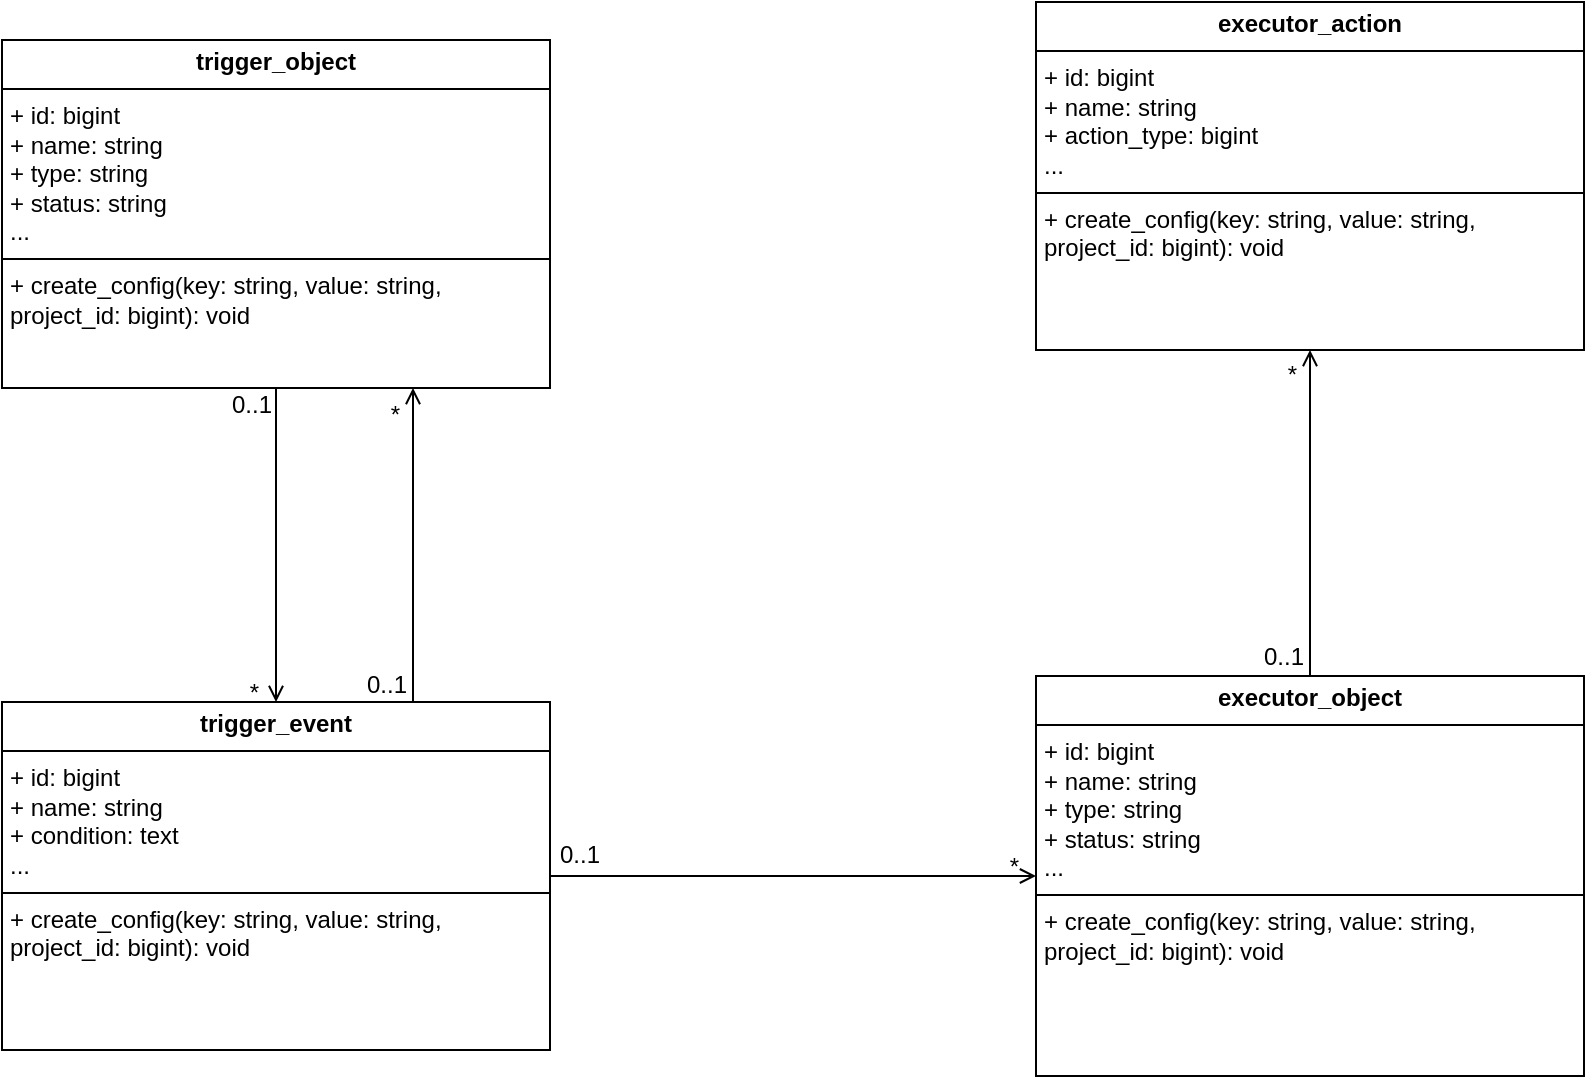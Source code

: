 <mxfile version="26.1.1">
  <diagram id="C5RBs43oDa-KdzZeNtuy" name="Page-1">
    <mxGraphModel dx="-694" dy="1225" grid="0" gridSize="10" guides="1" tooltips="1" connect="1" arrows="1" fold="1" page="0" pageScale="1" pageWidth="827" pageHeight="1169" math="0" shadow="0">
      <root>
        <mxCell id="WIyWlLk6GJQsqaUBKTNV-0" />
        <mxCell id="WIyWlLk6GJQsqaUBKTNV-1" parent="WIyWlLk6GJQsqaUBKTNV-0" />
        <mxCell id="dC9somF3lRVfRo-FaVY6-20" value="&lt;p style=&quot;margin:0px;margin-top:4px;text-align:center;&quot;&gt;&lt;b&gt;trigger_object&lt;/b&gt;&lt;/p&gt;&lt;hr size=&quot;1&quot; style=&quot;border-style:solid;&quot;&gt;&lt;p style=&quot;margin:0px;margin-left:4px;&quot;&gt;&lt;span style=&quot;background-color: transparent; color: light-dark(rgb(0, 0, 0), rgb(255, 255, 255));&quot;&gt;+ id: bigint&lt;/span&gt;&lt;/p&gt;&lt;p style=&quot;margin:0px;margin-left:4px;&quot;&gt;&lt;span style=&quot;background-color: transparent; color: light-dark(rgb(0, 0, 0), rgb(255, 255, 255));&quot;&gt;+ name: string&lt;/span&gt;&lt;/p&gt;&lt;p style=&quot;margin:0px;margin-left:4px;&quot;&gt;+ type: string&lt;/p&gt;&lt;p style=&quot;margin:0px;margin-left:4px;&quot;&gt;+ status: string&lt;/p&gt;&lt;p style=&quot;margin:0px;margin-left:4px;&quot;&gt;...&lt;/p&gt;&lt;hr size=&quot;1&quot; style=&quot;border-style:solid;&quot;&gt;&lt;p style=&quot;margin:0px;margin-left:4px;&quot;&gt;&lt;span style=&quot;background-color: transparent; color: light-dark(rgb(0, 0, 0), rgb(255, 255, 255));&quot;&gt;+ create_config(key: string, value: string, project_id: bigint): void&lt;/span&gt;&lt;/p&gt;&lt;p style=&quot;margin:0px;margin-left:4px;&quot;&gt;&lt;br&gt;&lt;/p&gt;" style="verticalAlign=top;align=left;overflow=fill;html=1;whiteSpace=wrap;" parent="WIyWlLk6GJQsqaUBKTNV-1" vertex="1">
          <mxGeometry x="2135" y="-237" width="274" height="174" as="geometry" />
        </mxCell>
        <mxCell id="dC9somF3lRVfRo-FaVY6-21" value="&lt;p style=&quot;margin:0px;margin-top:4px;text-align:center;&quot;&gt;&lt;b&gt;executor_object&lt;/b&gt;&lt;/p&gt;&lt;hr size=&quot;1&quot; style=&quot;border-style:solid;&quot;&gt;&lt;p style=&quot;margin: 0px 0px 0px 4px;&quot;&gt;&lt;span style=&quot;background-color: transparent; color: light-dark(rgb(0, 0, 0), rgb(255, 255, 255));&quot;&gt;+ id: bigint&lt;/span&gt;&lt;/p&gt;&lt;p style=&quot;margin: 0px 0px 0px 4px;&quot;&gt;&lt;span style=&quot;background-color: transparent; color: light-dark(rgb(0, 0, 0), rgb(255, 255, 255));&quot;&gt;+ name: string&lt;/span&gt;&lt;/p&gt;&lt;p style=&quot;margin: 0px 0px 0px 4px;&quot;&gt;+ type: string&lt;/p&gt;&lt;p style=&quot;margin: 0px 0px 0px 4px;&quot;&gt;+ status: string&lt;/p&gt;&lt;p style=&quot;margin: 0px 0px 0px 4px;&quot;&gt;...&lt;/p&gt;&lt;hr size=&quot;1&quot; style=&quot;border-style:solid;&quot;&gt;&lt;p style=&quot;margin:0px;margin-left:4px;&quot;&gt;&lt;span style=&quot;background-color: transparent; color: light-dark(rgb(0, 0, 0), rgb(255, 255, 255));&quot;&gt;+ create_config(key: string, value: string, project_id: bigint): void&lt;/span&gt;&lt;/p&gt;&lt;p style=&quot;margin:0px;margin-left:4px;&quot;&gt;&lt;br&gt;&lt;/p&gt;" style="verticalAlign=top;align=left;overflow=fill;html=1;whiteSpace=wrap;" parent="WIyWlLk6GJQsqaUBKTNV-1" vertex="1">
          <mxGeometry x="2652" y="81" width="274" height="200" as="geometry" />
        </mxCell>
        <mxCell id="dC9somF3lRVfRo-FaVY6-24" value="&lt;p style=&quot;margin:0px;margin-top:4px;text-align:center;&quot;&gt;&lt;b&gt;trigger_event&lt;/b&gt;&lt;/p&gt;&lt;hr size=&quot;1&quot; style=&quot;border-style:solid;&quot;&gt;&lt;p style=&quot;margin:0px;margin-left:4px;&quot;&gt;&lt;span style=&quot;background-color: transparent; color: light-dark(rgb(0, 0, 0), rgb(255, 255, 255));&quot;&gt;+ id: bigint&lt;/span&gt;&lt;/p&gt;&lt;p style=&quot;margin:0px;margin-left:4px;&quot;&gt;&lt;span style=&quot;background-color: transparent; color: light-dark(rgb(0, 0, 0), rgb(255, 255, 255));&quot;&gt;+ name: string&lt;/span&gt;&lt;/p&gt;&lt;p style=&quot;margin:0px;margin-left:4px;&quot;&gt;+ condition: text&lt;/p&gt;&lt;p style=&quot;margin:0px;margin-left:4px;&quot;&gt;...&lt;/p&gt;&lt;hr size=&quot;1&quot; style=&quot;border-style:solid;&quot;&gt;&lt;p style=&quot;margin:0px;margin-left:4px;&quot;&gt;&lt;span style=&quot;background-color: transparent; color: light-dark(rgb(0, 0, 0), rgb(255, 255, 255));&quot;&gt;+ create_config(key: string, value: string, project_id: bigint): void&lt;/span&gt;&lt;/p&gt;&lt;p style=&quot;margin:0px;margin-left:4px;&quot;&gt;&lt;br&gt;&lt;/p&gt;" style="verticalAlign=top;align=left;overflow=fill;html=1;whiteSpace=wrap;" parent="WIyWlLk6GJQsqaUBKTNV-1" vertex="1">
          <mxGeometry x="2135" y="94" width="274" height="174" as="geometry" />
        </mxCell>
        <mxCell id="dC9somF3lRVfRo-FaVY6-25" value="&lt;p style=&quot;margin:0px;margin-top:4px;text-align:center;&quot;&gt;&lt;b&gt;executor_action&lt;/b&gt;&lt;/p&gt;&lt;hr size=&quot;1&quot; style=&quot;border-style:solid;&quot;&gt;&lt;p style=&quot;margin:0px;margin-left:4px;&quot;&gt;&lt;span style=&quot;background-color: transparent; color: light-dark(rgb(0, 0, 0), rgb(255, 255, 255));&quot;&gt;+ id: bigint&lt;/span&gt;&lt;/p&gt;&lt;p style=&quot;margin:0px;margin-left:4px;&quot;&gt;&lt;span style=&quot;background-color: transparent; color: light-dark(rgb(0, 0, 0), rgb(255, 255, 255));&quot;&gt;+ name: string&lt;/span&gt;&lt;/p&gt;&lt;p style=&quot;margin:0px;margin-left:4px;&quot;&gt;+ action_type: bigint&lt;/p&gt;&lt;p style=&quot;margin:0px;margin-left:4px;&quot;&gt;...&lt;/p&gt;&lt;hr size=&quot;1&quot; style=&quot;border-style:solid;&quot;&gt;&lt;p style=&quot;margin:0px;margin-left:4px;&quot;&gt;&lt;span style=&quot;background-color: transparent; color: light-dark(rgb(0, 0, 0), rgb(255, 255, 255));&quot;&gt;+ create_config(key: string, value: string, project_id: bigint): void&lt;/span&gt;&lt;/p&gt;&lt;p style=&quot;margin:0px;margin-left:4px;&quot;&gt;&lt;br&gt;&lt;/p&gt;" style="verticalAlign=top;align=left;overflow=fill;html=1;whiteSpace=wrap;" parent="WIyWlLk6GJQsqaUBKTNV-1" vertex="1">
          <mxGeometry x="2652" y="-256" width="274" height="174" as="geometry" />
        </mxCell>
        <mxCell id="dC9somF3lRVfRo-FaVY6-31" value="" style="endArrow=open;shadow=0;strokeWidth=1;rounded=0;curved=0;endFill=1;edgeStyle=elbowEdgeStyle;elbow=vertical;entryX=0.5;entryY=0;entryDx=0;entryDy=0;exitX=0.5;exitY=1;exitDx=0;exitDy=0;" parent="WIyWlLk6GJQsqaUBKTNV-1" source="dC9somF3lRVfRo-FaVY6-20" target="dC9somF3lRVfRo-FaVY6-24" edge="1">
          <mxGeometry x="0.5" y="41" relative="1" as="geometry">
            <mxPoint x="1873" y="115.53" as="sourcePoint" />
            <mxPoint x="2001" y="115.53" as="targetPoint" />
            <mxPoint x="-40" y="32" as="offset" />
          </mxGeometry>
        </mxCell>
        <mxCell id="dC9somF3lRVfRo-FaVY6-32" value="0..1" style="resizable=0;align=left;verticalAlign=bottom;labelBackgroundColor=none;fontSize=12;" parent="dC9somF3lRVfRo-FaVY6-31" connectable="0" vertex="1">
          <mxGeometry x="-1" relative="1" as="geometry">
            <mxPoint x="-24" y="17" as="offset" />
          </mxGeometry>
        </mxCell>
        <mxCell id="dC9somF3lRVfRo-FaVY6-33" value="*" style="resizable=0;align=right;verticalAlign=bottom;labelBackgroundColor=none;fontSize=12;" parent="dC9somF3lRVfRo-FaVY6-31" connectable="0" vertex="1">
          <mxGeometry x="1" relative="1" as="geometry">
            <mxPoint x="-7" y="4" as="offset" />
          </mxGeometry>
        </mxCell>
        <mxCell id="dC9somF3lRVfRo-FaVY6-35" value="" style="endArrow=open;shadow=0;strokeWidth=1;rounded=0;curved=0;endFill=1;edgeStyle=elbowEdgeStyle;elbow=vertical;entryX=0.5;entryY=1;entryDx=0;entryDy=0;exitX=0.5;exitY=0;exitDx=0;exitDy=0;" parent="WIyWlLk6GJQsqaUBKTNV-1" source="dC9somF3lRVfRo-FaVY6-21" target="dC9somF3lRVfRo-FaVY6-25" edge="1">
          <mxGeometry x="0.5" y="41" relative="1" as="geometry">
            <mxPoint x="2632" y="26" as="sourcePoint" />
            <mxPoint x="2632" y="110" as="targetPoint" />
            <mxPoint x="-40" y="32" as="offset" />
          </mxGeometry>
        </mxCell>
        <mxCell id="dC9somF3lRVfRo-FaVY6-36" value="0..1" style="resizable=0;align=left;verticalAlign=bottom;labelBackgroundColor=none;fontSize=12;" parent="dC9somF3lRVfRo-FaVY6-35" connectable="0" vertex="1">
          <mxGeometry x="-1" relative="1" as="geometry">
            <mxPoint x="-25" y="-1" as="offset" />
          </mxGeometry>
        </mxCell>
        <mxCell id="dC9somF3lRVfRo-FaVY6-37" value="*" style="resizable=0;align=right;verticalAlign=bottom;labelBackgroundColor=none;fontSize=12;" parent="dC9somF3lRVfRo-FaVY6-35" connectable="0" vertex="1">
          <mxGeometry x="1" relative="1" as="geometry">
            <mxPoint x="-5" y="21" as="offset" />
          </mxGeometry>
        </mxCell>
        <mxCell id="S0q74mxe6qHEjbvTjdwv-3" value="" style="endArrow=open;shadow=0;strokeWidth=1;rounded=0;endFill=1;elbow=vertical;exitX=1;exitY=0.5;exitDx=0;exitDy=0;entryX=0;entryY=0.5;entryDx=0;entryDy=0;" edge="1" parent="WIyWlLk6GJQsqaUBKTNV-1" source="dC9somF3lRVfRo-FaVY6-24" target="dC9somF3lRVfRo-FaVY6-21">
          <mxGeometry x="0.5" y="41" relative="1" as="geometry">
            <mxPoint x="2430" y="180.5" as="sourcePoint" />
            <mxPoint x="2630" y="180.5" as="targetPoint" />
            <mxPoint x="-40" y="32" as="offset" />
          </mxGeometry>
        </mxCell>
        <mxCell id="S0q74mxe6qHEjbvTjdwv-4" value="0..1" style="resizable=0;align=left;verticalAlign=bottom;labelBackgroundColor=none;fontSize=12;" connectable="0" vertex="1" parent="S0q74mxe6qHEjbvTjdwv-3">
          <mxGeometry x="-1" relative="1" as="geometry">
            <mxPoint x="3" y="-2" as="offset" />
          </mxGeometry>
        </mxCell>
        <mxCell id="S0q74mxe6qHEjbvTjdwv-5" value="*" style="resizable=0;align=right;verticalAlign=bottom;labelBackgroundColor=none;fontSize=12;" connectable="0" vertex="1" parent="S0q74mxe6qHEjbvTjdwv-3">
          <mxGeometry x="1" relative="1" as="geometry">
            <mxPoint x="-7" y="4" as="offset" />
          </mxGeometry>
        </mxCell>
        <mxCell id="S0q74mxe6qHEjbvTjdwv-10" value="" style="endArrow=open;shadow=0;strokeWidth=1;rounded=0;curved=0;endFill=1;edgeStyle=elbowEdgeStyle;elbow=vertical;entryX=0.75;entryY=1;entryDx=0;entryDy=0;exitX=0.75;exitY=0;exitDx=0;exitDy=0;" edge="1" parent="WIyWlLk6GJQsqaUBKTNV-1" source="dC9somF3lRVfRo-FaVY6-24" target="dC9somF3lRVfRo-FaVY6-20">
          <mxGeometry x="0.5" y="41" relative="1" as="geometry">
            <mxPoint x="2282" y="-53" as="sourcePoint" />
            <mxPoint x="2282" y="104" as="targetPoint" />
            <mxPoint x="-40" y="32" as="offset" />
          </mxGeometry>
        </mxCell>
        <mxCell id="S0q74mxe6qHEjbvTjdwv-11" value="0..1" style="resizable=0;align=left;verticalAlign=bottom;labelBackgroundColor=none;fontSize=12;" connectable="0" vertex="1" parent="S0q74mxe6qHEjbvTjdwv-10">
          <mxGeometry x="-1" relative="1" as="geometry">
            <mxPoint x="-25" as="offset" />
          </mxGeometry>
        </mxCell>
        <mxCell id="S0q74mxe6qHEjbvTjdwv-12" value="*" style="resizable=0;align=right;verticalAlign=bottom;labelBackgroundColor=none;fontSize=12;" connectable="0" vertex="1" parent="S0q74mxe6qHEjbvTjdwv-10">
          <mxGeometry x="1" relative="1" as="geometry">
            <mxPoint x="-5" y="22" as="offset" />
          </mxGeometry>
        </mxCell>
      </root>
    </mxGraphModel>
  </diagram>
</mxfile>
